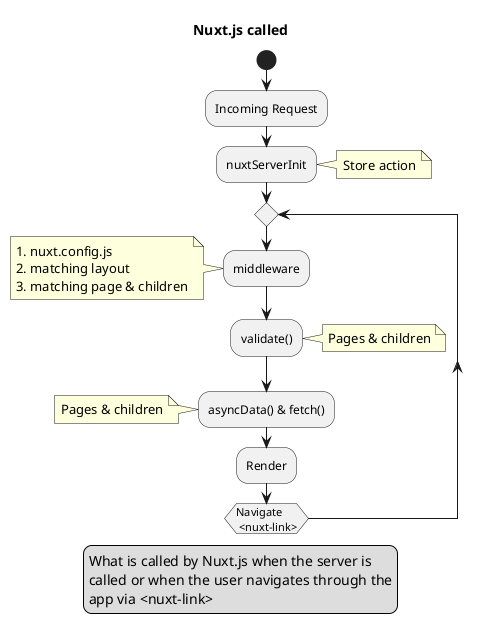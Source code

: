 @startuml

title Nuxt.js called


' skinparam backgroundColor black
' skinparam activity {
'   FontSize 12
'   FontName Courier
'   StartColor red
'   BorderColor black
'   BackgroundColor gold
'   ArrowFontName Impact
'   ArrowColor #FF6655
'   ArrowFontColor #777777
' }

' skinparam note {
'   FontSize 8
'   FontName Normal
'   BorderColor black
'   BackgroundColor DeepSkyBlue
'   ArrowFontName Impact
'   ArrowColor #FF6655
'   ArrowFontColor #777777
' }

start
:Incoming Request;
:nuxtServerInit;
note right
  Store action
end note
repeat
  :middleware;
  note left
    1. nuxt.config.js
    2. matching layout
    3. matching page & children
  end note
  :validate();
  note right
    Pages & children
  end note
  :asyncData() & fetch();
  note left
    Pages & children
  end note
  :Render;
repeat while (Navigate \n <nuxt-link>)
  

' :This is defined on
' several **lines**;
' stop
' end


legend 
  What is called by Nuxt.js when the server is
  called or when the user navigates through the
  app via <nuxt-link>
' :Incoming Request
'     -down-> "nuxtServerInit"
'     note left
'       Store action
'     end note
'     -down-> "middleware"
'     note right
'       1. nuxt.config.js
'       2. matching layout
'       3. matching page & children
'     end note
'     --> "validate()"
'     note right
'       Pages & children
'     end note
'     -down-> "asyncData() & fetch()"
'     note right
'       Pages & children
'     end note
'     -down-> "Render"
'     -up-> "Navigate"
'     note left
'       <nuxt-link>
'     end note
' -up-> middleware
' note right
'   This note is on several
'   //lines// and can
'   contain <b>HTML</b>
'   ====
'   * Calling the method ""foo()"" is prohibited
' end note
end legend

@enduml
